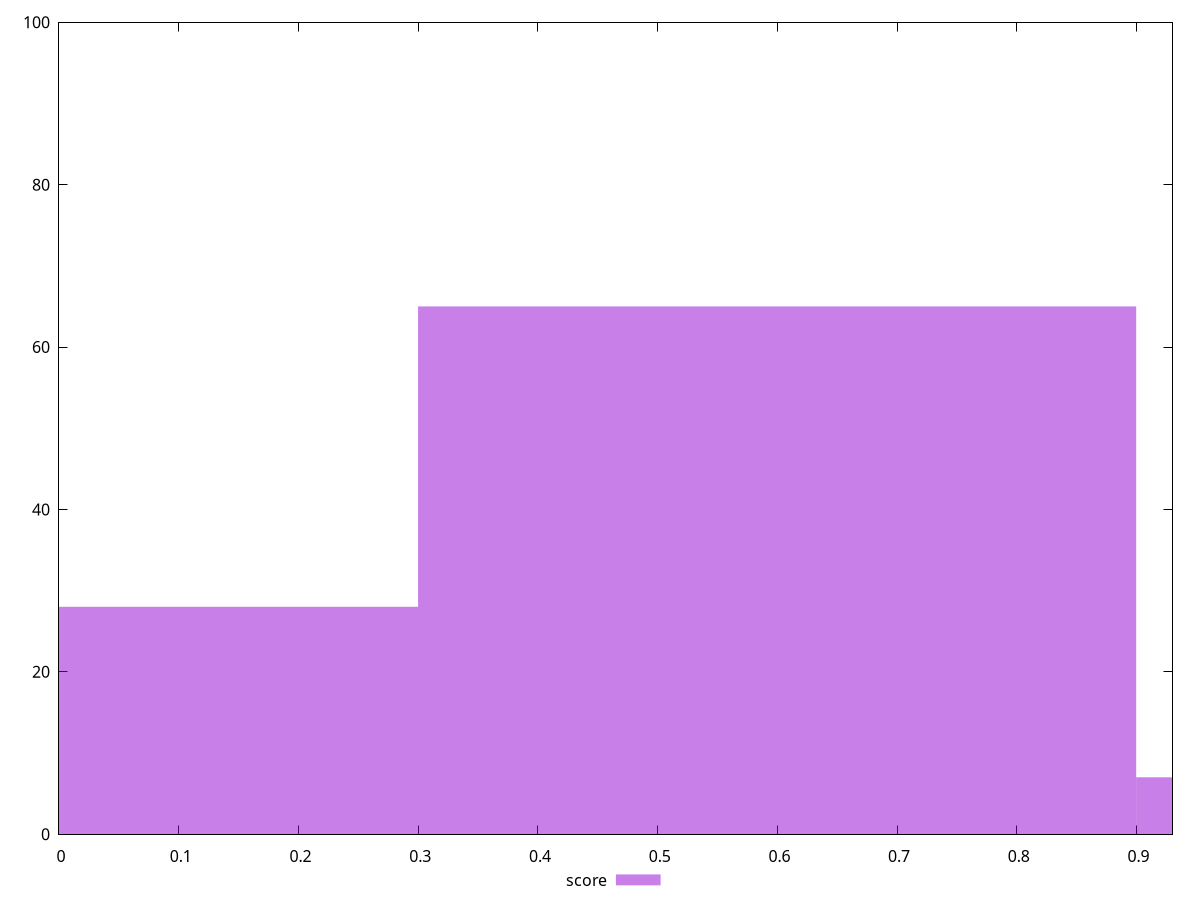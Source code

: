 reset

$score <<EOF
0.5997876774233997 65
1.1995753548467993 7
0 28
EOF

set key outside below
set boxwidth 0.5997876774233997
set xrange [0:0.93]
set yrange [0:100]
set trange [0:100]
set style fill transparent solid 0.5 noborder
set terminal svg size 640, 490 enhanced background rgb 'white'
set output "report_00013_2021-02-09T12-04-24.940Z/max-potential-fid/samples/pages+cached+noadtech+nomedia/score/histogram.svg"

plot $score title "score" with boxes

reset
